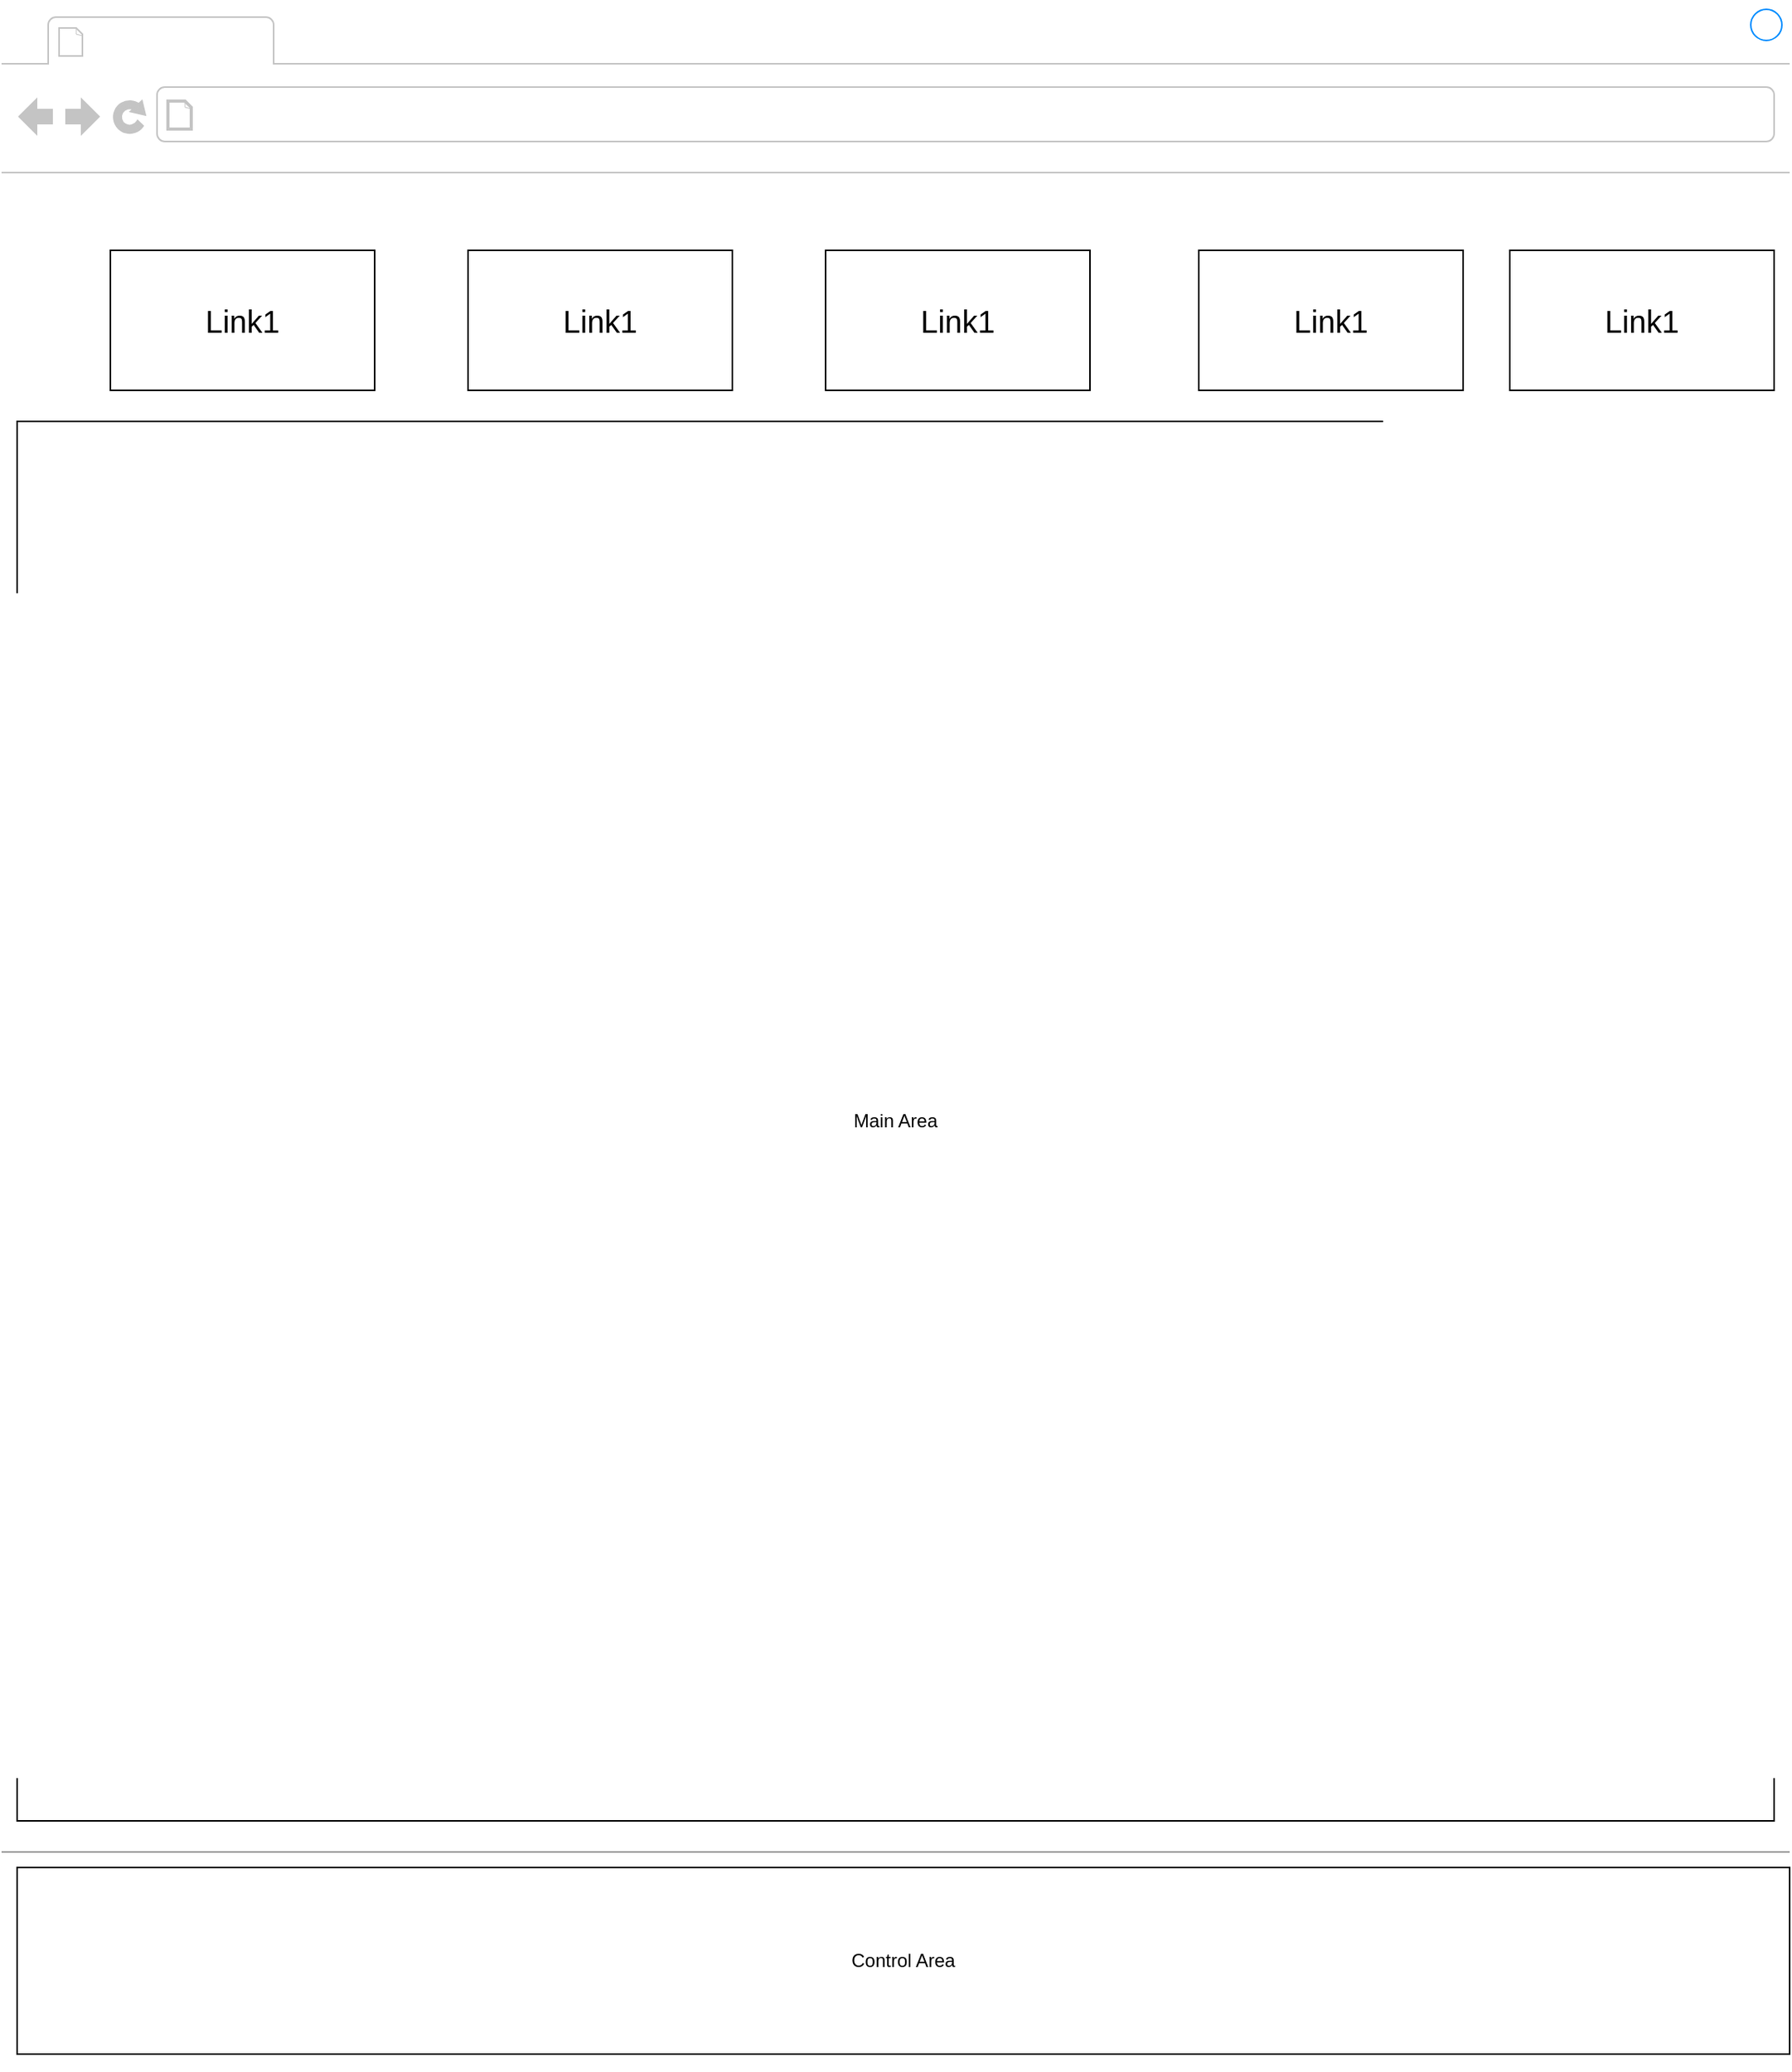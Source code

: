 <mxfile version="24.7.5">
  <diagram id="piDafpqhtRUU5qUU-vj8" name="Page-1">
    <mxGraphModel dx="3457" dy="1473" grid="1" gridSize="10" guides="1" tooltips="1" connect="1" arrows="1" fold="1" page="1" pageScale="1" pageWidth="827" pageHeight="1169" math="0" shadow="0">
      <root>
        <mxCell id="0" />
        <mxCell id="1" parent="0" />
        <mxCell id="8962rQQDY3VNNf6We3Pp-1" value="" style="strokeWidth=1;shadow=0;dashed=0;align=center;html=1;shape=mxgraph.mockup.containers.browserWindow;rSize=0;strokeColor2=#008cff;strokeColor3=#c4c4c4;mainText=,;recursiveResize=0;strokeColor=#FFFFFF;fontColor=#FFFFFF;" parent="1" vertex="1">
          <mxGeometry x="10" y="10" width="1150" height="1330" as="geometry" />
        </mxCell>
        <mxCell id="8962rQQDY3VNNf6We3Pp-35" value="" style="verticalLabelPosition=bottom;shadow=0;dashed=0;align=center;html=1;verticalAlign=top;strokeWidth=1;shape=mxgraph.mockup.markup.line;strokeColor=#999999;fillColor=#008CFF;fontSize=13;fontColor=#0066CC;" parent="8962rQQDY3VNNf6We3Pp-1" vertex="1">
          <mxGeometry y="1180" width="1150" height="20" as="geometry" />
        </mxCell>
        <mxCell id="RscdhUZRQrSU_jVHGVxU-1" value="&lt;font style=&quot;font-size: 20px;&quot;&gt;Link1&lt;/font&gt;" style="rounded=0;whiteSpace=wrap;html=1;" vertex="1" parent="8962rQQDY3VNNf6We3Pp-1">
          <mxGeometry x="70" y="160" width="170" height="90" as="geometry" />
        </mxCell>
        <mxCell id="RscdhUZRQrSU_jVHGVxU-2" value="&lt;font style=&quot;font-size: 20px;&quot;&gt;Link1&lt;/font&gt;" style="rounded=0;whiteSpace=wrap;html=1;" vertex="1" parent="8962rQQDY3VNNf6We3Pp-1">
          <mxGeometry x="300" y="160" width="170" height="90" as="geometry" />
        </mxCell>
        <mxCell id="RscdhUZRQrSU_jVHGVxU-3" value="&lt;font style=&quot;font-size: 20px;&quot;&gt;Link1&lt;/font&gt;" style="rounded=0;whiteSpace=wrap;html=1;" vertex="1" parent="8962rQQDY3VNNf6We3Pp-1">
          <mxGeometry x="530" y="160" width="170" height="90" as="geometry" />
        </mxCell>
        <mxCell id="RscdhUZRQrSU_jVHGVxU-4" value="&lt;font style=&quot;font-size: 20px;&quot;&gt;Link1&lt;/font&gt;" style="rounded=0;whiteSpace=wrap;html=1;" vertex="1" parent="8962rQQDY3VNNf6We3Pp-1">
          <mxGeometry x="770" y="160" width="170" height="90" as="geometry" />
        </mxCell>
        <mxCell id="RscdhUZRQrSU_jVHGVxU-5" value="&lt;font style=&quot;font-size: 20px;&quot;&gt;Link1&lt;/font&gt;" style="rounded=0;whiteSpace=wrap;html=1;" vertex="1" parent="8962rQQDY3VNNf6We3Pp-1">
          <mxGeometry x="970" y="160" width="170" height="90" as="geometry" />
        </mxCell>
        <mxCell id="RscdhUZRQrSU_jVHGVxU-7" value="Control Area" style="rounded=0;whiteSpace=wrap;html=1;" vertex="1" parent="8962rQQDY3VNNf6We3Pp-1">
          <mxGeometry x="10" y="1200" width="1140" height="120" as="geometry" />
        </mxCell>
        <mxCell id="RscdhUZRQrSU_jVHGVxU-6" value="Main Area" style="rounded=0;whiteSpace=wrap;html=1;" vertex="1" parent="1">
          <mxGeometry x="20" y="280" width="1130" height="900" as="geometry" />
        </mxCell>
      </root>
    </mxGraphModel>
  </diagram>
</mxfile>
